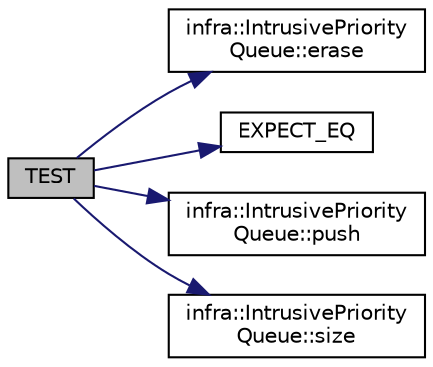 digraph "TEST"
{
 // INTERACTIVE_SVG=YES
  edge [fontname="Helvetica",fontsize="10",labelfontname="Helvetica",labelfontsize="10"];
  node [fontname="Helvetica",fontsize="10",shape=record];
  rankdir="LR";
  Node38 [label="TEST",height=0.2,width=0.4,color="black", fillcolor="grey75", style="filled", fontcolor="black"];
  Node38 -> Node39 [color="midnightblue",fontsize="10",style="solid",fontname="Helvetica"];
  Node39 [label="infra::IntrusivePriority\lQueue::erase",height=0.2,width=0.4,color="black", fillcolor="white", style="filled",URL="$de/d08/classinfra_1_1_intrusive_priority_queue.html#a987e631ef99622900b4ca49a4f1ac7a1"];
  Node38 -> Node40 [color="midnightblue",fontsize="10",style="solid",fontname="Helvetica"];
  Node40 [label="EXPECT_EQ",height=0.2,width=0.4,color="black", fillcolor="white", style="filled",URL="$d6/def/_test_json_8cpp.html#a82745227e2f0a8edbb4ae630d88a8e86"];
  Node38 -> Node41 [color="midnightblue",fontsize="10",style="solid",fontname="Helvetica"];
  Node41 [label="infra::IntrusivePriority\lQueue::push",height=0.2,width=0.4,color="black", fillcolor="white", style="filled",URL="$de/d08/classinfra_1_1_intrusive_priority_queue.html#a6376c88803aa9585cc23ebca8012e778"];
  Node38 -> Node42 [color="midnightblue",fontsize="10",style="solid",fontname="Helvetica"];
  Node42 [label="infra::IntrusivePriority\lQueue::size",height=0.2,width=0.4,color="black", fillcolor="white", style="filled",URL="$de/d08/classinfra_1_1_intrusive_priority_queue.html#a7523b18e83f79f87428e965435564f1a"];
}
